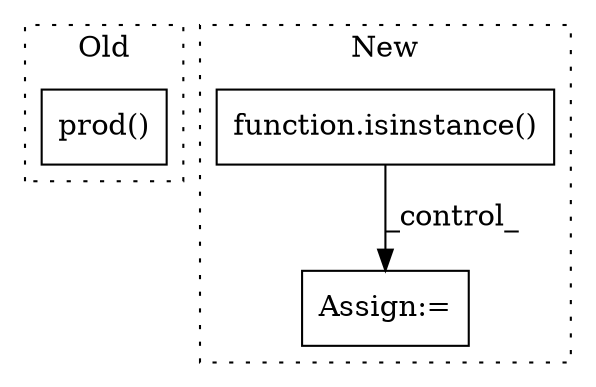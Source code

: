 digraph G {
subgraph cluster0 {
1 [label="prod()" a="75" s="14505,14520" l="8,1" shape="box"];
label = "Old";
style="dotted";
}
subgraph cluster1 {
2 [label="function.isinstance()" a="75" s="16197,16251" l="11,1" shape="box"];
3 [label="Assign:=" a="68" s="16285" l="3" shape="box"];
label = "New";
style="dotted";
}
2 -> 3 [label="_control_"];
}